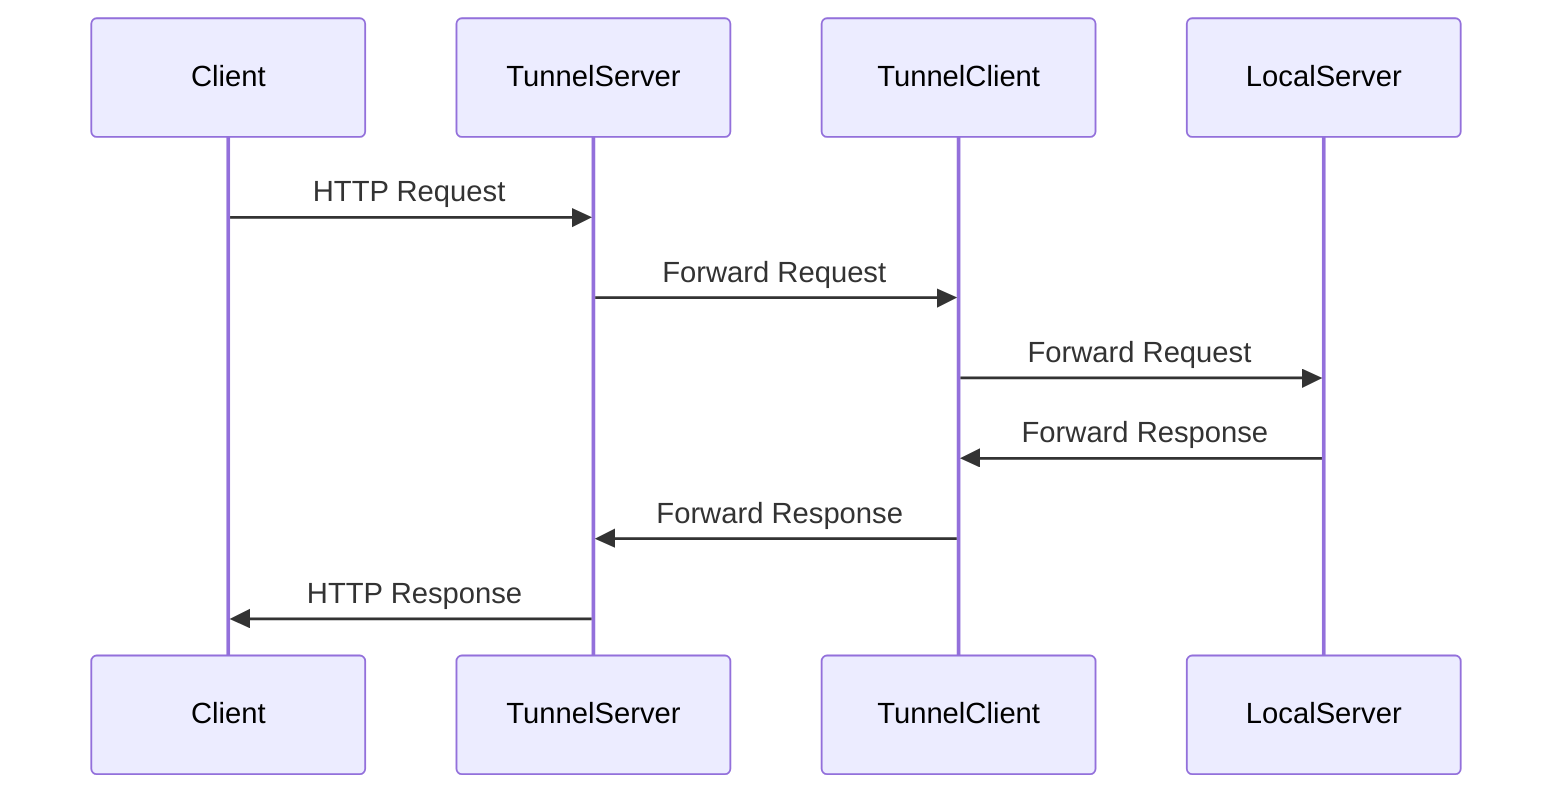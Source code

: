sequenceDiagram
    participant Client
    participant TunnelServer
    participant TunnelClient
    participant LocalServer

    Client->>TunnelServer: HTTP Request
    TunnelServer->>TunnelClient: Forward Request
    TunnelClient->>LocalServer: Forward Request
    LocalServer->>TunnelClient: Forward Response
    TunnelClient->>TunnelServer: Forward Response
    TunnelServer->>Client: HTTP Response